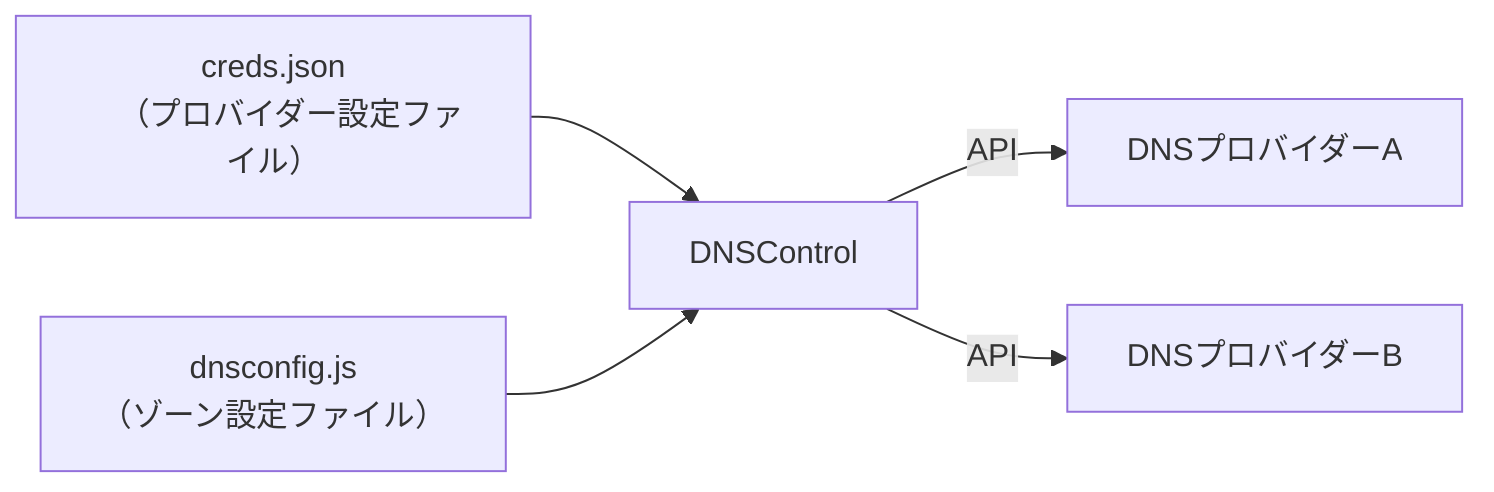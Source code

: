 flowchart LR
    creds["
    creds.json
    （プロバイダー設定ファイル）
    "]
    dnsconfig["
    dnsconfig.js
    （ゾーン設定ファイル）
    "]
    creds & dnsconfig --> DNSControl --API--> DNSプロバイダーA & DNSプロバイダーB